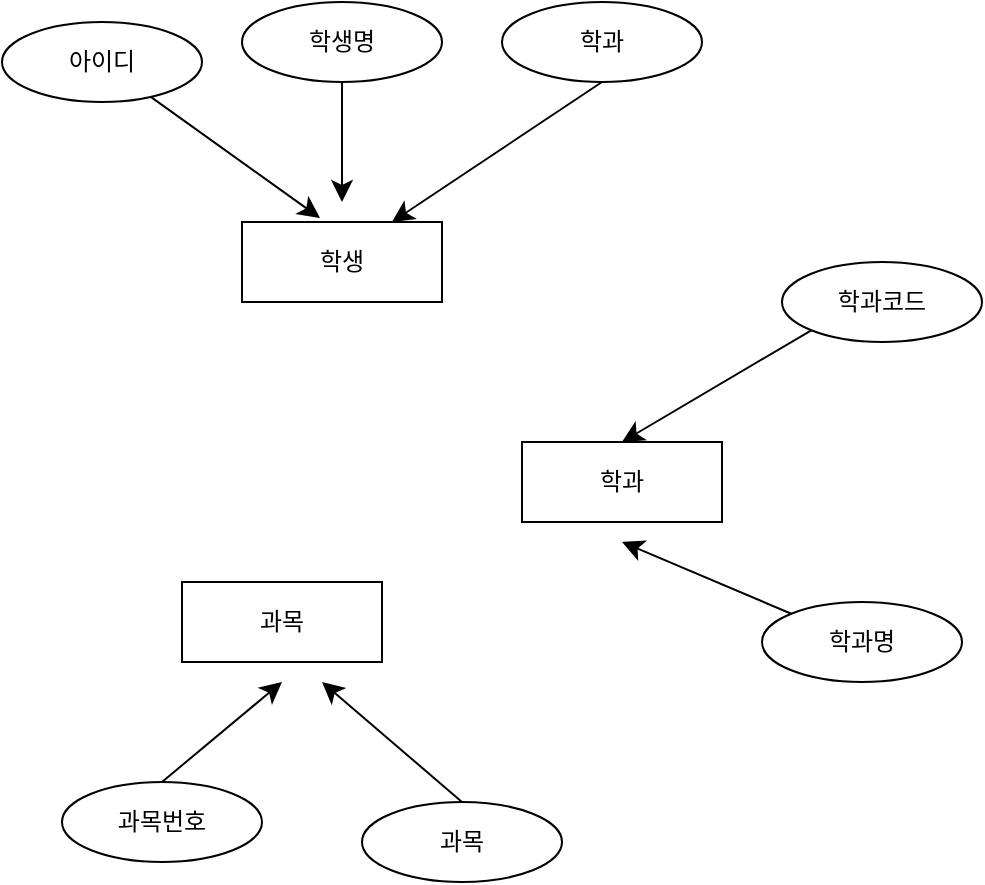 <mxfile version="24.0.6" type="github">
  <diagram name="페이지-1" id="P3Nq2Fa2dgJ9d-c3xMWh">
    <mxGraphModel dx="1674" dy="788" grid="1" gridSize="10" guides="1" tooltips="1" connect="1" arrows="1" fold="1" page="1" pageScale="1" pageWidth="827" pageHeight="1169" math="0" shadow="0">
      <root>
        <mxCell id="0" />
        <mxCell id="1" parent="0" />
        <mxCell id="qpK0XBQgyWGfgHsu3NeV-1" value="과목" style="whiteSpace=wrap;html=1;align=center;" vertex="1" parent="1">
          <mxGeometry x="130" y="430" width="100" height="40" as="geometry" />
        </mxCell>
        <mxCell id="qpK0XBQgyWGfgHsu3NeV-2" value="학과" style="whiteSpace=wrap;html=1;align=center;" vertex="1" parent="1">
          <mxGeometry x="300" y="360" width="100" height="40" as="geometry" />
        </mxCell>
        <mxCell id="qpK0XBQgyWGfgHsu3NeV-3" value="학생" style="whiteSpace=wrap;html=1;align=center;" vertex="1" parent="1">
          <mxGeometry x="160" y="250" width="100" height="40" as="geometry" />
        </mxCell>
        <mxCell id="qpK0XBQgyWGfgHsu3NeV-9" style="edgeStyle=none;curved=1;rounded=0;orthogonalLoop=1;jettySize=auto;html=1;exitX=0.5;exitY=1;exitDx=0;exitDy=0;fontSize=12;startSize=8;endSize=8;" edge="1" parent="1" source="qpK0XBQgyWGfgHsu3NeV-4">
          <mxGeometry relative="1" as="geometry">
            <mxPoint x="210" y="240" as="targetPoint" />
          </mxGeometry>
        </mxCell>
        <mxCell id="qpK0XBQgyWGfgHsu3NeV-4" value="학생명" style="ellipse;whiteSpace=wrap;html=1;align=center;" vertex="1" parent="1">
          <mxGeometry x="160" y="140" width="100" height="40" as="geometry" />
        </mxCell>
        <mxCell id="qpK0XBQgyWGfgHsu3NeV-5" value="아이디" style="ellipse;whiteSpace=wrap;html=1;align=center;" vertex="1" parent="1">
          <mxGeometry x="40" y="150" width="100" height="40" as="geometry" />
        </mxCell>
        <mxCell id="qpK0XBQgyWGfgHsu3NeV-10" style="edgeStyle=none;curved=1;rounded=0;orthogonalLoop=1;jettySize=auto;html=1;exitX=0.5;exitY=1;exitDx=0;exitDy=0;entryX=0.75;entryY=0;entryDx=0;entryDy=0;fontSize=12;startSize=8;endSize=8;" edge="1" parent="1" source="qpK0XBQgyWGfgHsu3NeV-6" target="qpK0XBQgyWGfgHsu3NeV-3">
          <mxGeometry relative="1" as="geometry" />
        </mxCell>
        <mxCell id="qpK0XBQgyWGfgHsu3NeV-6" value="학과" style="ellipse;whiteSpace=wrap;html=1;align=center;" vertex="1" parent="1">
          <mxGeometry x="290" y="140" width="100" height="40" as="geometry" />
        </mxCell>
        <mxCell id="qpK0XBQgyWGfgHsu3NeV-8" style="edgeStyle=none;curved=1;rounded=0;orthogonalLoop=1;jettySize=auto;html=1;entryX=0.39;entryY=-0.05;entryDx=0;entryDy=0;entryPerimeter=0;fontSize=12;startSize=8;endSize=8;" edge="1" parent="1" source="qpK0XBQgyWGfgHsu3NeV-5" target="qpK0XBQgyWGfgHsu3NeV-3">
          <mxGeometry relative="1" as="geometry" />
        </mxCell>
        <mxCell id="qpK0XBQgyWGfgHsu3NeV-17" style="edgeStyle=none;curved=1;rounded=0;orthogonalLoop=1;jettySize=auto;html=1;exitX=0;exitY=1;exitDx=0;exitDy=0;entryX=0.5;entryY=0;entryDx=0;entryDy=0;fontSize=12;startSize=8;endSize=8;" edge="1" parent="1" source="qpK0XBQgyWGfgHsu3NeV-11" target="qpK0XBQgyWGfgHsu3NeV-2">
          <mxGeometry relative="1" as="geometry" />
        </mxCell>
        <mxCell id="qpK0XBQgyWGfgHsu3NeV-11" value="학과코드" style="ellipse;whiteSpace=wrap;html=1;align=center;" vertex="1" parent="1">
          <mxGeometry x="430" y="270" width="100" height="40" as="geometry" />
        </mxCell>
        <mxCell id="qpK0XBQgyWGfgHsu3NeV-18" style="edgeStyle=none;curved=1;rounded=0;orthogonalLoop=1;jettySize=auto;html=1;exitX=0;exitY=0;exitDx=0;exitDy=0;fontSize=12;startSize=8;endSize=8;" edge="1" parent="1" source="qpK0XBQgyWGfgHsu3NeV-12">
          <mxGeometry relative="1" as="geometry">
            <mxPoint x="350" y="410" as="targetPoint" />
          </mxGeometry>
        </mxCell>
        <mxCell id="qpK0XBQgyWGfgHsu3NeV-12" value="학과명" style="ellipse;whiteSpace=wrap;html=1;align=center;" vertex="1" parent="1">
          <mxGeometry x="420" y="440" width="100" height="40" as="geometry" />
        </mxCell>
        <mxCell id="qpK0XBQgyWGfgHsu3NeV-16" style="edgeStyle=none;curved=1;rounded=0;orthogonalLoop=1;jettySize=auto;html=1;exitX=0.5;exitY=0;exitDx=0;exitDy=0;fontSize=12;startSize=8;endSize=8;" edge="1" parent="1" source="qpK0XBQgyWGfgHsu3NeV-13">
          <mxGeometry relative="1" as="geometry">
            <mxPoint x="200" y="480" as="targetPoint" />
          </mxGeometry>
        </mxCell>
        <mxCell id="qpK0XBQgyWGfgHsu3NeV-13" value="과목" style="ellipse;whiteSpace=wrap;html=1;align=center;" vertex="1" parent="1">
          <mxGeometry x="220" y="540" width="100" height="40" as="geometry" />
        </mxCell>
        <mxCell id="qpK0XBQgyWGfgHsu3NeV-15" style="edgeStyle=none;curved=1;rounded=0;orthogonalLoop=1;jettySize=auto;html=1;exitX=0.5;exitY=0;exitDx=0;exitDy=0;fontSize=12;startSize=8;endSize=8;" edge="1" parent="1" source="qpK0XBQgyWGfgHsu3NeV-14">
          <mxGeometry relative="1" as="geometry">
            <mxPoint x="180" y="480" as="targetPoint" />
          </mxGeometry>
        </mxCell>
        <mxCell id="qpK0XBQgyWGfgHsu3NeV-14" value="과목번호" style="ellipse;whiteSpace=wrap;html=1;align=center;" vertex="1" parent="1">
          <mxGeometry x="70" y="530" width="100" height="40" as="geometry" />
        </mxCell>
      </root>
    </mxGraphModel>
  </diagram>
</mxfile>
